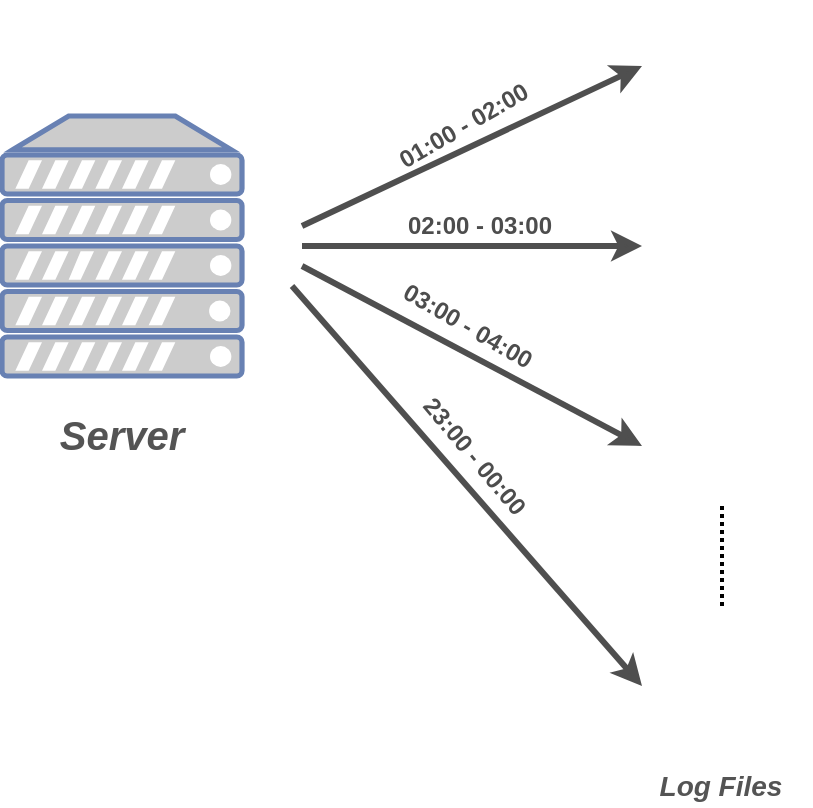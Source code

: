 <mxfile version="14.1.2" type="github">
  <diagram id="FsoBTH2BJxN9NSH0PCR0" name="Page-1">
    <mxGraphModel dx="1038" dy="548" grid="1" gridSize="10" guides="1" tooltips="1" connect="1" arrows="1" fold="1" page="1" pageScale="1" pageWidth="1100" pageHeight="850" math="0" shadow="0">
      <root>
        <mxCell id="0" />
        <mxCell id="1" parent="0" />
        <mxCell id="XPlMJLxrSEBRhMhexCWZ-2" value="" style="fontColor=#0066CC;verticalAlign=top;verticalLabelPosition=bottom;labelPosition=center;align=center;html=1;outlineConnect=0;fillColor=#CCCCCC;strokeColor=#6881B3;gradientDirection=north;strokeWidth=2;shape=mxgraph.networks.server;" vertex="1" parent="1">
          <mxGeometry x="320" y="155" width="120" height="130" as="geometry" />
        </mxCell>
        <mxCell id="XPlMJLxrSEBRhMhexCWZ-8" value="" style="endArrow=classic;html=1;strokeWidth=3;strokeColor=#4F4F4F;" edge="1" parent="1">
          <mxGeometry width="50" height="50" relative="1" as="geometry">
            <mxPoint x="470" y="220" as="sourcePoint" />
            <mxPoint x="640" y="220" as="targetPoint" />
          </mxGeometry>
        </mxCell>
        <mxCell id="XPlMJLxrSEBRhMhexCWZ-9" value="" style="shape=image;html=1;verticalAlign=top;verticalLabelPosition=bottom;labelBackgroundColor=#ffffff;imageAspect=0;aspect=fixed;image=https://cdn3.iconfinder.com/data/icons/document-file-formats-2/512/9-128.png;sketch=0;" vertex="1" parent="1">
          <mxGeometry x="650" y="97" width="58" height="58" as="geometry" />
        </mxCell>
        <mxCell id="XPlMJLxrSEBRhMhexCWZ-10" value="" style="shape=image;html=1;verticalAlign=top;verticalLabelPosition=bottom;labelBackgroundColor=#ffffff;imageAspect=0;aspect=fixed;image=https://cdn3.iconfinder.com/data/icons/document-file-formats-2/512/9-128.png;sketch=0;" vertex="1" parent="1">
          <mxGeometry x="650" y="191" width="58" height="58" as="geometry" />
        </mxCell>
        <mxCell id="XPlMJLxrSEBRhMhexCWZ-11" value="" style="shape=image;html=1;verticalAlign=top;verticalLabelPosition=bottom;labelBackgroundColor=#ffffff;imageAspect=0;aspect=fixed;image=https://cdn3.iconfinder.com/data/icons/document-file-formats-2/512/9-128.png;sketch=0;" vertex="1" parent="1">
          <mxGeometry x="650" y="285" width="58" height="58" as="geometry" />
        </mxCell>
        <mxCell id="XPlMJLxrSEBRhMhexCWZ-12" value="" style="endArrow=classic;html=1;strokeWidth=3;strokeColor=#4F4F4F;" edge="1" parent="1">
          <mxGeometry width="50" height="50" relative="1" as="geometry">
            <mxPoint x="470" y="210" as="sourcePoint" />
            <mxPoint x="640" y="130" as="targetPoint" />
          </mxGeometry>
        </mxCell>
        <mxCell id="XPlMJLxrSEBRhMhexCWZ-13" value="" style="endArrow=classic;html=1;strokeWidth=3;strokeColor=#4F4F4F;" edge="1" parent="1">
          <mxGeometry width="50" height="50" relative="1" as="geometry">
            <mxPoint x="470" y="230" as="sourcePoint" />
            <mxPoint x="640" y="320" as="targetPoint" />
          </mxGeometry>
        </mxCell>
        <mxCell id="XPlMJLxrSEBRhMhexCWZ-14" value="" style="endArrow=none;dashed=1;html=1;strokeWidth=2;dashPattern=1 1;" edge="1" parent="1">
          <mxGeometry width="50" height="50" relative="1" as="geometry">
            <mxPoint x="680" y="400" as="sourcePoint" />
            <mxPoint x="680" y="350" as="targetPoint" />
          </mxGeometry>
        </mxCell>
        <mxCell id="XPlMJLxrSEBRhMhexCWZ-15" value="" style="shape=image;html=1;verticalAlign=top;verticalLabelPosition=bottom;labelBackgroundColor=#ffffff;imageAspect=0;aspect=fixed;image=https://cdn3.iconfinder.com/data/icons/document-file-formats-2/512/9-128.png;sketch=0;" vertex="1" parent="1">
          <mxGeometry x="650" y="410" width="58" height="58" as="geometry" />
        </mxCell>
        <mxCell id="XPlMJLxrSEBRhMhexCWZ-16" value="" style="endArrow=classic;html=1;strokeWidth=3;strokeColor=#4F4F4F;" edge="1" parent="1">
          <mxGeometry width="50" height="50" relative="1" as="geometry">
            <mxPoint x="465" y="240" as="sourcePoint" />
            <mxPoint x="640" y="440" as="targetPoint" />
          </mxGeometry>
        </mxCell>
        <mxCell id="XPlMJLxrSEBRhMhexCWZ-17" value="&lt;b&gt;&lt;font color=&quot;#4d4d4d&quot;&gt;01:00 - 02:00&lt;/font&gt;&lt;/b&gt;" style="text;html=1;strokeColor=none;fillColor=none;align=center;verticalAlign=middle;whiteSpace=wrap;rounded=0;sketch=0;rotation=-30;" vertex="1" parent="1">
          <mxGeometry x="510.8" y="149.97" width="79.88" height="20" as="geometry" />
        </mxCell>
        <mxCell id="XPlMJLxrSEBRhMhexCWZ-18" value="&lt;b&gt;&lt;font color=&quot;#4d4d4d&quot;&gt;02:00 - 03:00&lt;/font&gt;&lt;/b&gt;" style="text;html=1;strokeColor=none;fillColor=none;align=center;verticalAlign=middle;whiteSpace=wrap;rounded=0;sketch=0;" vertex="1" parent="1">
          <mxGeometry x="520" y="200" width="78" height="20" as="geometry" />
        </mxCell>
        <mxCell id="XPlMJLxrSEBRhMhexCWZ-19" value="&lt;b&gt;&lt;font color=&quot;#4d4d4d&quot;&gt;03:00 - 04:00&lt;/font&gt;&lt;/b&gt;" style="text;html=1;strokeColor=none;fillColor=none;align=center;verticalAlign=middle;whiteSpace=wrap;rounded=0;sketch=0;rotation=30;" vertex="1" parent="1">
          <mxGeometry x="512.68" y="250" width="80" height="20" as="geometry" />
        </mxCell>
        <mxCell id="XPlMJLxrSEBRhMhexCWZ-20" value="&lt;b&gt;&lt;font color=&quot;#4d4d4d&quot;&gt;23:00 - 00:00&lt;/font&gt;&lt;/b&gt;" style="text;html=1;strokeColor=none;fillColor=none;align=center;verticalAlign=middle;whiteSpace=wrap;rounded=0;sketch=0;rotation=50;" vertex="1" parent="1">
          <mxGeometry x="516.79" y="315.45" width="78" height="20" as="geometry" />
        </mxCell>
        <mxCell id="XPlMJLxrSEBRhMhexCWZ-22" value="&lt;font color=&quot;#545454&quot; size=&quot;1&quot;&gt;&lt;b&gt;&lt;i style=&quot;font-size: 20px&quot;&gt;Server&lt;/i&gt;&lt;/b&gt;&lt;/font&gt;" style="text;html=1;strokeColor=none;fillColor=none;align=center;verticalAlign=middle;whiteSpace=wrap;rounded=0;sketch=0;" vertex="1" parent="1">
          <mxGeometry x="360" y="304" width="40" height="20" as="geometry" />
        </mxCell>
        <mxCell id="XPlMJLxrSEBRhMhexCWZ-23" value="&lt;font color=&quot;#545454&quot; size=&quot;1&quot;&gt;&lt;b&gt;&lt;i style=&quot;font-size: 14px&quot;&gt;Log Files&lt;/i&gt;&lt;/b&gt;&lt;/font&gt;" style="text;html=1;strokeColor=none;fillColor=none;align=center;verticalAlign=middle;whiteSpace=wrap;rounded=0;sketch=0;" vertex="1" parent="1">
          <mxGeometry x="633.5" y="480" width="91" height="20" as="geometry" />
        </mxCell>
      </root>
    </mxGraphModel>
  </diagram>
</mxfile>
